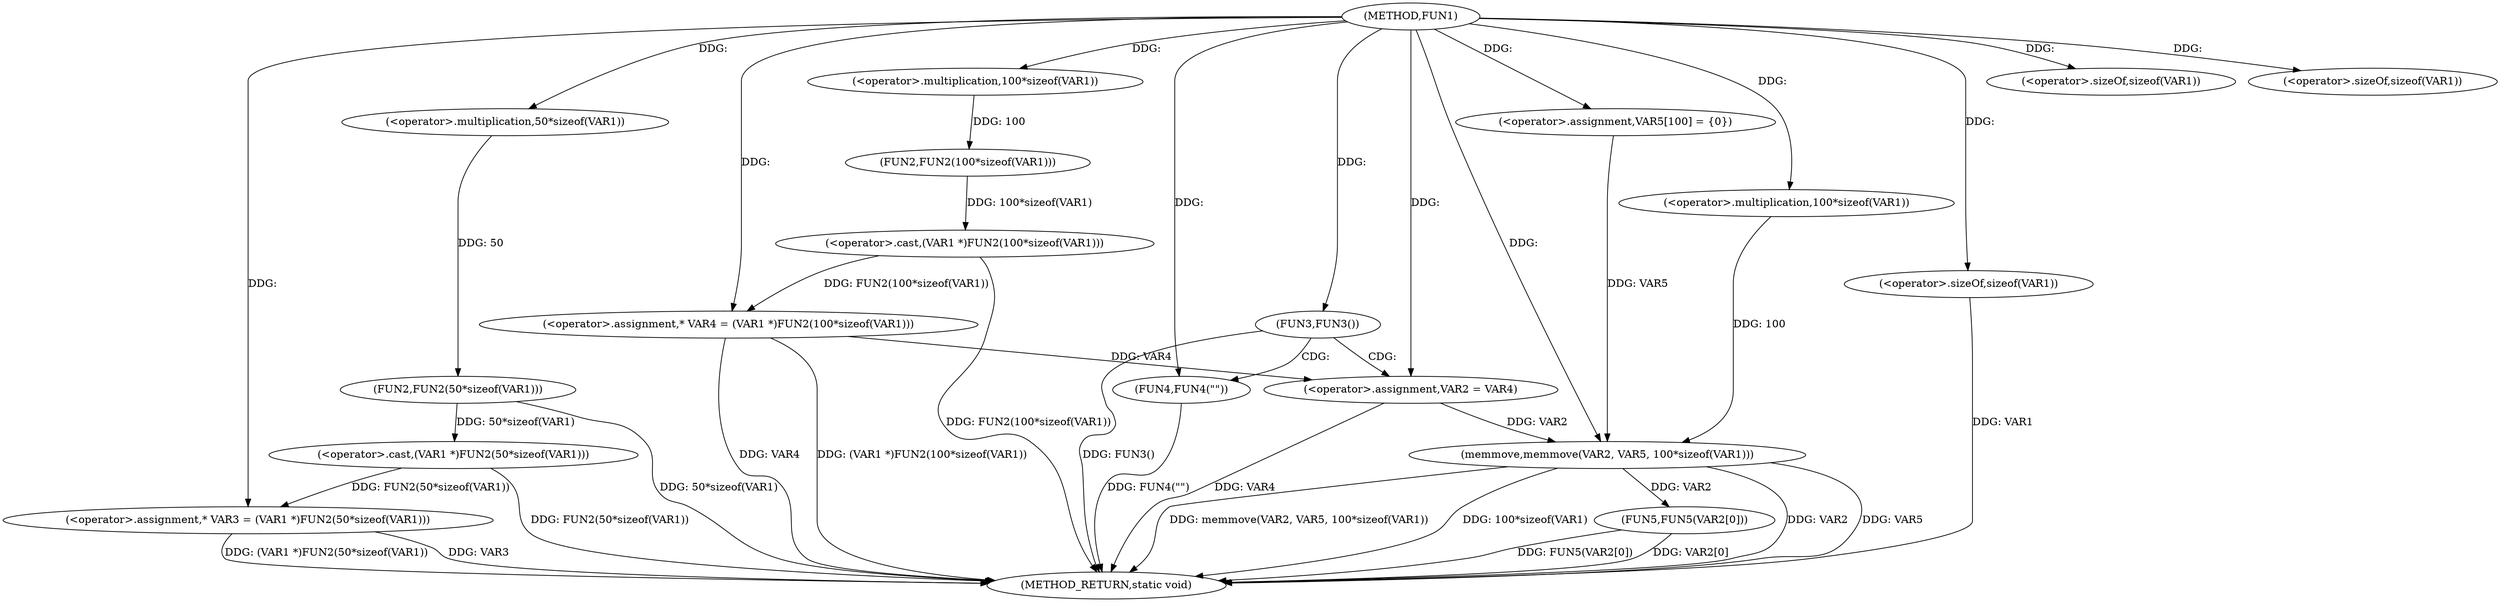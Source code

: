 digraph FUN1 {  
"1000100" [label = "(METHOD,FUN1)" ]
"1000148" [label = "(METHOD_RETURN,static void)" ]
"1000104" [label = "(<operator>.assignment,* VAR3 = (VAR1 *)FUN2(50*sizeof(VAR1)))" ]
"1000106" [label = "(<operator>.cast,(VAR1 *)FUN2(50*sizeof(VAR1)))" ]
"1000108" [label = "(FUN2,FUN2(50*sizeof(VAR1)))" ]
"1000109" [label = "(<operator>.multiplication,50*sizeof(VAR1))" ]
"1000111" [label = "(<operator>.sizeOf,sizeof(VAR1))" ]
"1000114" [label = "(<operator>.assignment,* VAR4 = (VAR1 *)FUN2(100*sizeof(VAR1)))" ]
"1000116" [label = "(<operator>.cast,(VAR1 *)FUN2(100*sizeof(VAR1)))" ]
"1000118" [label = "(FUN2,FUN2(100*sizeof(VAR1)))" ]
"1000119" [label = "(<operator>.multiplication,100*sizeof(VAR1))" ]
"1000121" [label = "(<operator>.sizeOf,sizeof(VAR1))" ]
"1000124" [label = "(FUN3,FUN3())" ]
"1000126" [label = "(FUN4,FUN4(\"\"))" ]
"1000130" [label = "(<operator>.assignment,VAR2 = VAR4)" ]
"1000135" [label = "(<operator>.assignment,VAR5[100] = {0})" ]
"1000137" [label = "(memmove,memmove(VAR2, VAR5, 100*sizeof(VAR1)))" ]
"1000140" [label = "(<operator>.multiplication,100*sizeof(VAR1))" ]
"1000142" [label = "(<operator>.sizeOf,sizeof(VAR1))" ]
"1000144" [label = "(FUN5,FUN5(VAR2[0]))" ]
  "1000106" -> "1000148"  [ label = "DDG: FUN2(50*sizeof(VAR1))"] 
  "1000104" -> "1000148"  [ label = "DDG: VAR3"] 
  "1000137" -> "1000148"  [ label = "DDG: 100*sizeof(VAR1)"] 
  "1000144" -> "1000148"  [ label = "DDG: FUN5(VAR2[0])"] 
  "1000114" -> "1000148"  [ label = "DDG: VAR4"] 
  "1000116" -> "1000148"  [ label = "DDG: FUN2(100*sizeof(VAR1))"] 
  "1000137" -> "1000148"  [ label = "DDG: VAR2"] 
  "1000114" -> "1000148"  [ label = "DDG: (VAR1 *)FUN2(100*sizeof(VAR1))"] 
  "1000124" -> "1000148"  [ label = "DDG: FUN3()"] 
  "1000126" -> "1000148"  [ label = "DDG: FUN4(\"\")"] 
  "1000130" -> "1000148"  [ label = "DDG: VAR4"] 
  "1000137" -> "1000148"  [ label = "DDG: VAR5"] 
  "1000142" -> "1000148"  [ label = "DDG: VAR1"] 
  "1000144" -> "1000148"  [ label = "DDG: VAR2[0]"] 
  "1000137" -> "1000148"  [ label = "DDG: memmove(VAR2, VAR5, 100*sizeof(VAR1))"] 
  "1000104" -> "1000148"  [ label = "DDG: (VAR1 *)FUN2(50*sizeof(VAR1))"] 
  "1000108" -> "1000148"  [ label = "DDG: 50*sizeof(VAR1)"] 
  "1000106" -> "1000104"  [ label = "DDG: FUN2(50*sizeof(VAR1))"] 
  "1000100" -> "1000104"  [ label = "DDG: "] 
  "1000108" -> "1000106"  [ label = "DDG: 50*sizeof(VAR1)"] 
  "1000109" -> "1000108"  [ label = "DDG: 50"] 
  "1000100" -> "1000109"  [ label = "DDG: "] 
  "1000100" -> "1000111"  [ label = "DDG: "] 
  "1000116" -> "1000114"  [ label = "DDG: FUN2(100*sizeof(VAR1))"] 
  "1000100" -> "1000114"  [ label = "DDG: "] 
  "1000118" -> "1000116"  [ label = "DDG: 100*sizeof(VAR1)"] 
  "1000119" -> "1000118"  [ label = "DDG: 100"] 
  "1000100" -> "1000119"  [ label = "DDG: "] 
  "1000100" -> "1000121"  [ label = "DDG: "] 
  "1000100" -> "1000124"  [ label = "DDG: "] 
  "1000100" -> "1000126"  [ label = "DDG: "] 
  "1000114" -> "1000130"  [ label = "DDG: VAR4"] 
  "1000100" -> "1000130"  [ label = "DDG: "] 
  "1000100" -> "1000135"  [ label = "DDG: "] 
  "1000130" -> "1000137"  [ label = "DDG: VAR2"] 
  "1000100" -> "1000137"  [ label = "DDG: "] 
  "1000135" -> "1000137"  [ label = "DDG: VAR5"] 
  "1000140" -> "1000137"  [ label = "DDG: 100"] 
  "1000100" -> "1000140"  [ label = "DDG: "] 
  "1000100" -> "1000142"  [ label = "DDG: "] 
  "1000137" -> "1000144"  [ label = "DDG: VAR2"] 
  "1000124" -> "1000130"  [ label = "CDG: "] 
  "1000124" -> "1000126"  [ label = "CDG: "] 
}
